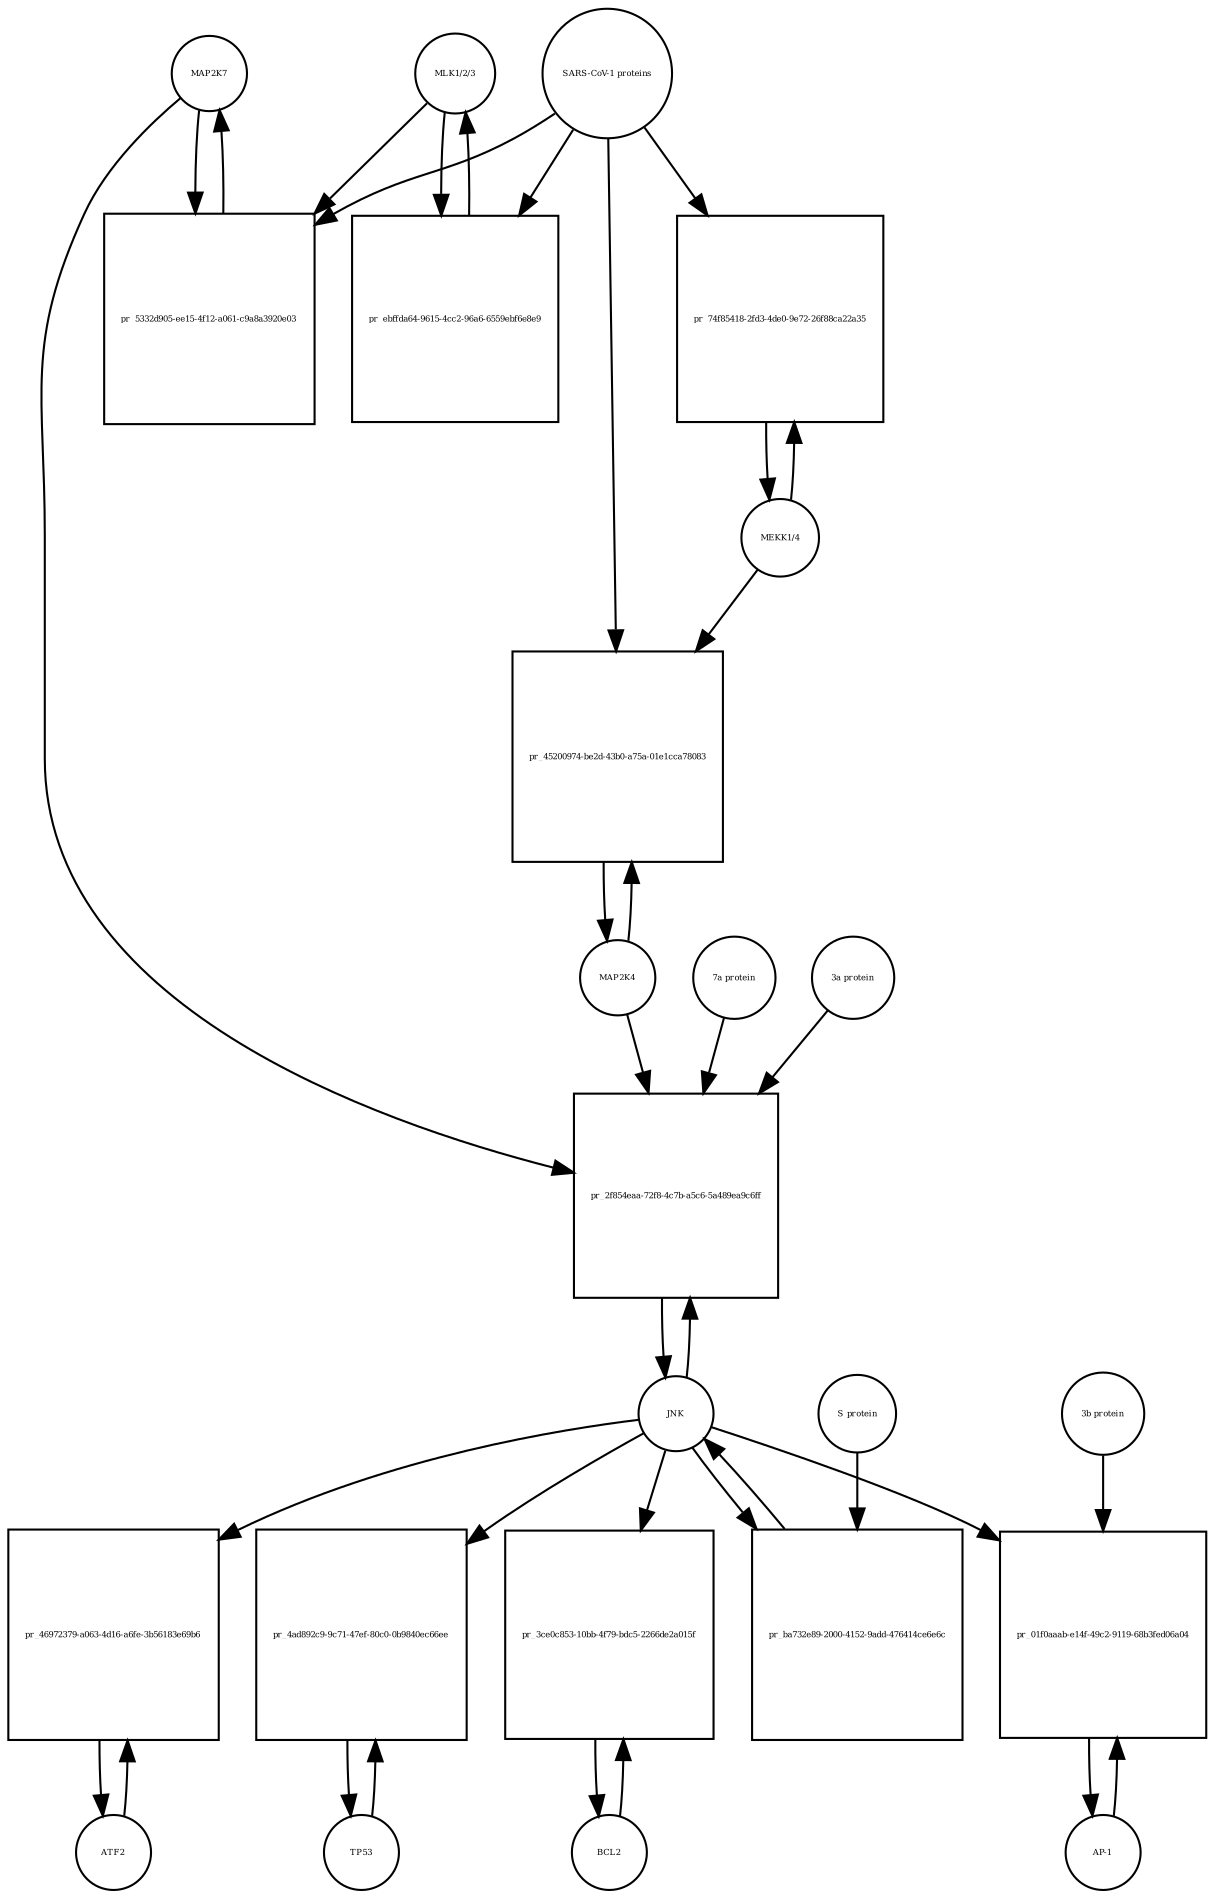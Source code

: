 strict digraph  {
MAP2K7 [annotation=urn_miriam_uniprot_O14733, bipartite=0, cls=macromolecule, fontsize=4, label=MAP2K7, shape=circle];
"pr_5332d905-ee15-4f12-a061-c9a8a3920e03" [annotation="", bipartite=1, cls=process, fontsize=4, label="pr_5332d905-ee15-4f12-a061-c9a8a3920e03", shape=square];
"MLK1/2/3" [annotation="", bipartite=0, cls=complex, fontsize=4, label="MLK1/2/3", shape=circle];
"SARS-CoV-1 proteins" [annotation="", bipartite=0, cls=complex, fontsize=4, label="SARS-CoV-1 proteins", shape=circle];
"pr_ebffda64-9615-4cc2-96a6-6559ebf6e8e9" [annotation="", bipartite=1, cls=process, fontsize=4, label="pr_ebffda64-9615-4cc2-96a6-6559ebf6e8e9", shape=square];
ATF2 [annotation=urn_miriam_uniprot_P15336, bipartite=0, cls=macromolecule, fontsize=4, label=ATF2, shape=circle];
"pr_46972379-a063-4d16-a6fe-3b56183e69b6" [annotation="", bipartite=1, cls=process, fontsize=4, label="pr_46972379-a063-4d16-a6fe-3b56183e69b6", shape=square];
JNK [annotation="", bipartite=0, cls=complex, fontsize=4, label=JNK, shape=circle];
TP53 [annotation=urn_miriam_uniprot_P04637, bipartite=0, cls=macromolecule, fontsize=4, label=TP53, shape=circle];
"pr_4ad892c9-9c71-47ef-80c0-0b9840ec66ee" [annotation="", bipartite=1, cls=process, fontsize=4, label="pr_4ad892c9-9c71-47ef-80c0-0b9840ec66ee", shape=square];
BCL2 [annotation=urn_miriam_uniprot_P10415, bipartite=0, cls=macromolecule, fontsize=4, label=BCL2, shape=circle];
"pr_3ce0c853-10bb-4f79-bdc5-2266de2a015f" [annotation="", bipartite=1, cls=process, fontsize=4, label="pr_3ce0c853-10bb-4f79-bdc5-2266de2a015f", shape=square];
"AP-1" [annotation="", bipartite=0, cls=complex, fontsize=4, label="AP-1", shape=circle];
"pr_01f0aaab-e14f-49c2-9119-68b3fed06a04" [annotation="", bipartite=1, cls=process, fontsize=4, label="pr_01f0aaab-e14f-49c2-9119-68b3fed06a04", shape=square];
"3b protein" [annotation="", bipartite=0, cls=macromolecule, fontsize=4, label="3b protein", shape=circle];
"MEKK1/4" [annotation="", bipartite=0, cls=complex, fontsize=4, label="MEKK1/4", shape=circle];
"pr_74f85418-2fd3-4de0-9e72-26f88ca22a35" [annotation="", bipartite=1, cls=process, fontsize=4, label="pr_74f85418-2fd3-4de0-9e72-26f88ca22a35", shape=square];
MAP2K4 [annotation=urn_miriam_uniprot_P45985, bipartite=0, cls=macromolecule, fontsize=4, label=MAP2K4, shape=circle];
"pr_45200974-be2d-43b0-a75a-01e1cca78083" [annotation="", bipartite=1, cls=process, fontsize=4, label="pr_45200974-be2d-43b0-a75a-01e1cca78083", shape=square];
"pr_2f854eaa-72f8-4c7b-a5c6-5a489ea9c6ff" [annotation="", bipartite=1, cls=process, fontsize=4, label="pr_2f854eaa-72f8-4c7b-a5c6-5a489ea9c6ff", shape=square];
"7a protein" [annotation="", bipartite=0, cls=macromolecule, fontsize=4, label="7a protein", shape=circle];
"3a protein" [annotation="", bipartite=0, cls=macromolecule, fontsize=4, label="3a protein", shape=circle];
"pr_ba732e89-2000-4152-9add-476414ce6e6c" [annotation="", bipartite=1, cls=process, fontsize=4, label="pr_ba732e89-2000-4152-9add-476414ce6e6c", shape=square];
"S protein" [annotation="", bipartite=0, cls=macromolecule, fontsize=4, label="S protein", shape=circle];
MAP2K7 -> "pr_5332d905-ee15-4f12-a061-c9a8a3920e03"  [annotation="", interaction_type=consumption];
MAP2K7 -> "pr_2f854eaa-72f8-4c7b-a5c6-5a489ea9c6ff"  [annotation=urn_miriam_pubmed_17141229, interaction_type=stimulation];
"pr_5332d905-ee15-4f12-a061-c9a8a3920e03" -> MAP2K7  [annotation="", interaction_type=production];
"MLK1/2/3" -> "pr_5332d905-ee15-4f12-a061-c9a8a3920e03"  [annotation="urn_miriam_pubmed_31226023|urn_miriam_taxonomy_694009", interaction_type=stimulation];
"MLK1/2/3" -> "pr_ebffda64-9615-4cc2-96a6-6559ebf6e8e9"  [annotation="", interaction_type=consumption];
"SARS-CoV-1 proteins" -> "pr_5332d905-ee15-4f12-a061-c9a8a3920e03"  [annotation="urn_miriam_pubmed_31226023|urn_miriam_taxonomy_694009", interaction_type=stimulation];
"SARS-CoV-1 proteins" -> "pr_ebffda64-9615-4cc2-96a6-6559ebf6e8e9"  [annotation="urn_miriam_taxonomy_694009|urn_miriam_pubmed_31226023", interaction_type=stimulation];
"SARS-CoV-1 proteins" -> "pr_74f85418-2fd3-4de0-9e72-26f88ca22a35"  [annotation="urn_miriam_pubmed_31226023|urn_miriam_taxonomy_694009", interaction_type=stimulation];
"SARS-CoV-1 proteins" -> "pr_45200974-be2d-43b0-a75a-01e1cca78083"  [annotation="urn_miriam_pubmed_31226023|urn_miriam_taxonomy_694009", interaction_type=stimulation];
"pr_ebffda64-9615-4cc2-96a6-6559ebf6e8e9" -> "MLK1/2/3"  [annotation="", interaction_type=production];
ATF2 -> "pr_46972379-a063-4d16-a6fe-3b56183e69b6"  [annotation="", interaction_type=consumption];
"pr_46972379-a063-4d16-a6fe-3b56183e69b6" -> ATF2  [annotation="", interaction_type=production];
JNK -> "pr_46972379-a063-4d16-a6fe-3b56183e69b6"  [annotation="", interaction_type=stimulation];
JNK -> "pr_4ad892c9-9c71-47ef-80c0-0b9840ec66ee"  [annotation="", interaction_type=stimulation];
JNK -> "pr_3ce0c853-10bb-4f79-bdc5-2266de2a015f"  [annotation=urn_miriam_pubmed_10567572, interaction_type=stimulation];
JNK -> "pr_01f0aaab-e14f-49c2-9119-68b3fed06a04"  [annotation=urn_miriam_pubmed_21561061, interaction_type=stimulation];
JNK -> "pr_2f854eaa-72f8-4c7b-a5c6-5a489ea9c6ff"  [annotation="", interaction_type=consumption];
JNK -> "pr_ba732e89-2000-4152-9add-476414ce6e6c"  [annotation="", interaction_type=consumption];
TP53 -> "pr_4ad892c9-9c71-47ef-80c0-0b9840ec66ee"  [annotation="", interaction_type=consumption];
"pr_4ad892c9-9c71-47ef-80c0-0b9840ec66ee" -> TP53  [annotation="", interaction_type=production];
BCL2 -> "pr_3ce0c853-10bb-4f79-bdc5-2266de2a015f"  [annotation="", interaction_type=consumption];
"pr_3ce0c853-10bb-4f79-bdc5-2266de2a015f" -> BCL2  [annotation="", interaction_type=production];
"AP-1" -> "pr_01f0aaab-e14f-49c2-9119-68b3fed06a04"  [annotation="", interaction_type=consumption];
"pr_01f0aaab-e14f-49c2-9119-68b3fed06a04" -> "AP-1"  [annotation="", interaction_type=production];
"3b protein" -> "pr_01f0aaab-e14f-49c2-9119-68b3fed06a04"  [annotation=urn_miriam_pubmed_21561061, interaction_type=stimulation];
"MEKK1/4" -> "pr_74f85418-2fd3-4de0-9e72-26f88ca22a35"  [annotation="", interaction_type=consumption];
"MEKK1/4" -> "pr_45200974-be2d-43b0-a75a-01e1cca78083"  [annotation="urn_miriam_pubmed_31226023|urn_miriam_taxonomy_694009", interaction_type=stimulation];
"pr_74f85418-2fd3-4de0-9e72-26f88ca22a35" -> "MEKK1/4"  [annotation="", interaction_type=production];
MAP2K4 -> "pr_45200974-be2d-43b0-a75a-01e1cca78083"  [annotation="", interaction_type=consumption];
MAP2K4 -> "pr_2f854eaa-72f8-4c7b-a5c6-5a489ea9c6ff"  [annotation=urn_miriam_pubmed_17141229, interaction_type=stimulation];
"pr_45200974-be2d-43b0-a75a-01e1cca78083" -> MAP2K4  [annotation="", interaction_type=production];
"pr_2f854eaa-72f8-4c7b-a5c6-5a489ea9c6ff" -> JNK  [annotation="", interaction_type=production];
"7a protein" -> "pr_2f854eaa-72f8-4c7b-a5c6-5a489ea9c6ff"  [annotation=urn_miriam_pubmed_17141229, interaction_type=stimulation];
"3a protein" -> "pr_2f854eaa-72f8-4c7b-a5c6-5a489ea9c6ff"  [annotation=urn_miriam_pubmed_17141229, interaction_type=stimulation];
"pr_ba732e89-2000-4152-9add-476414ce6e6c" -> JNK  [annotation="", interaction_type=production];
"S protein" -> "pr_ba732e89-2000-4152-9add-476414ce6e6c"  [annotation=urn_miriam_pubmed_17267381, interaction_type=stimulation];
}
